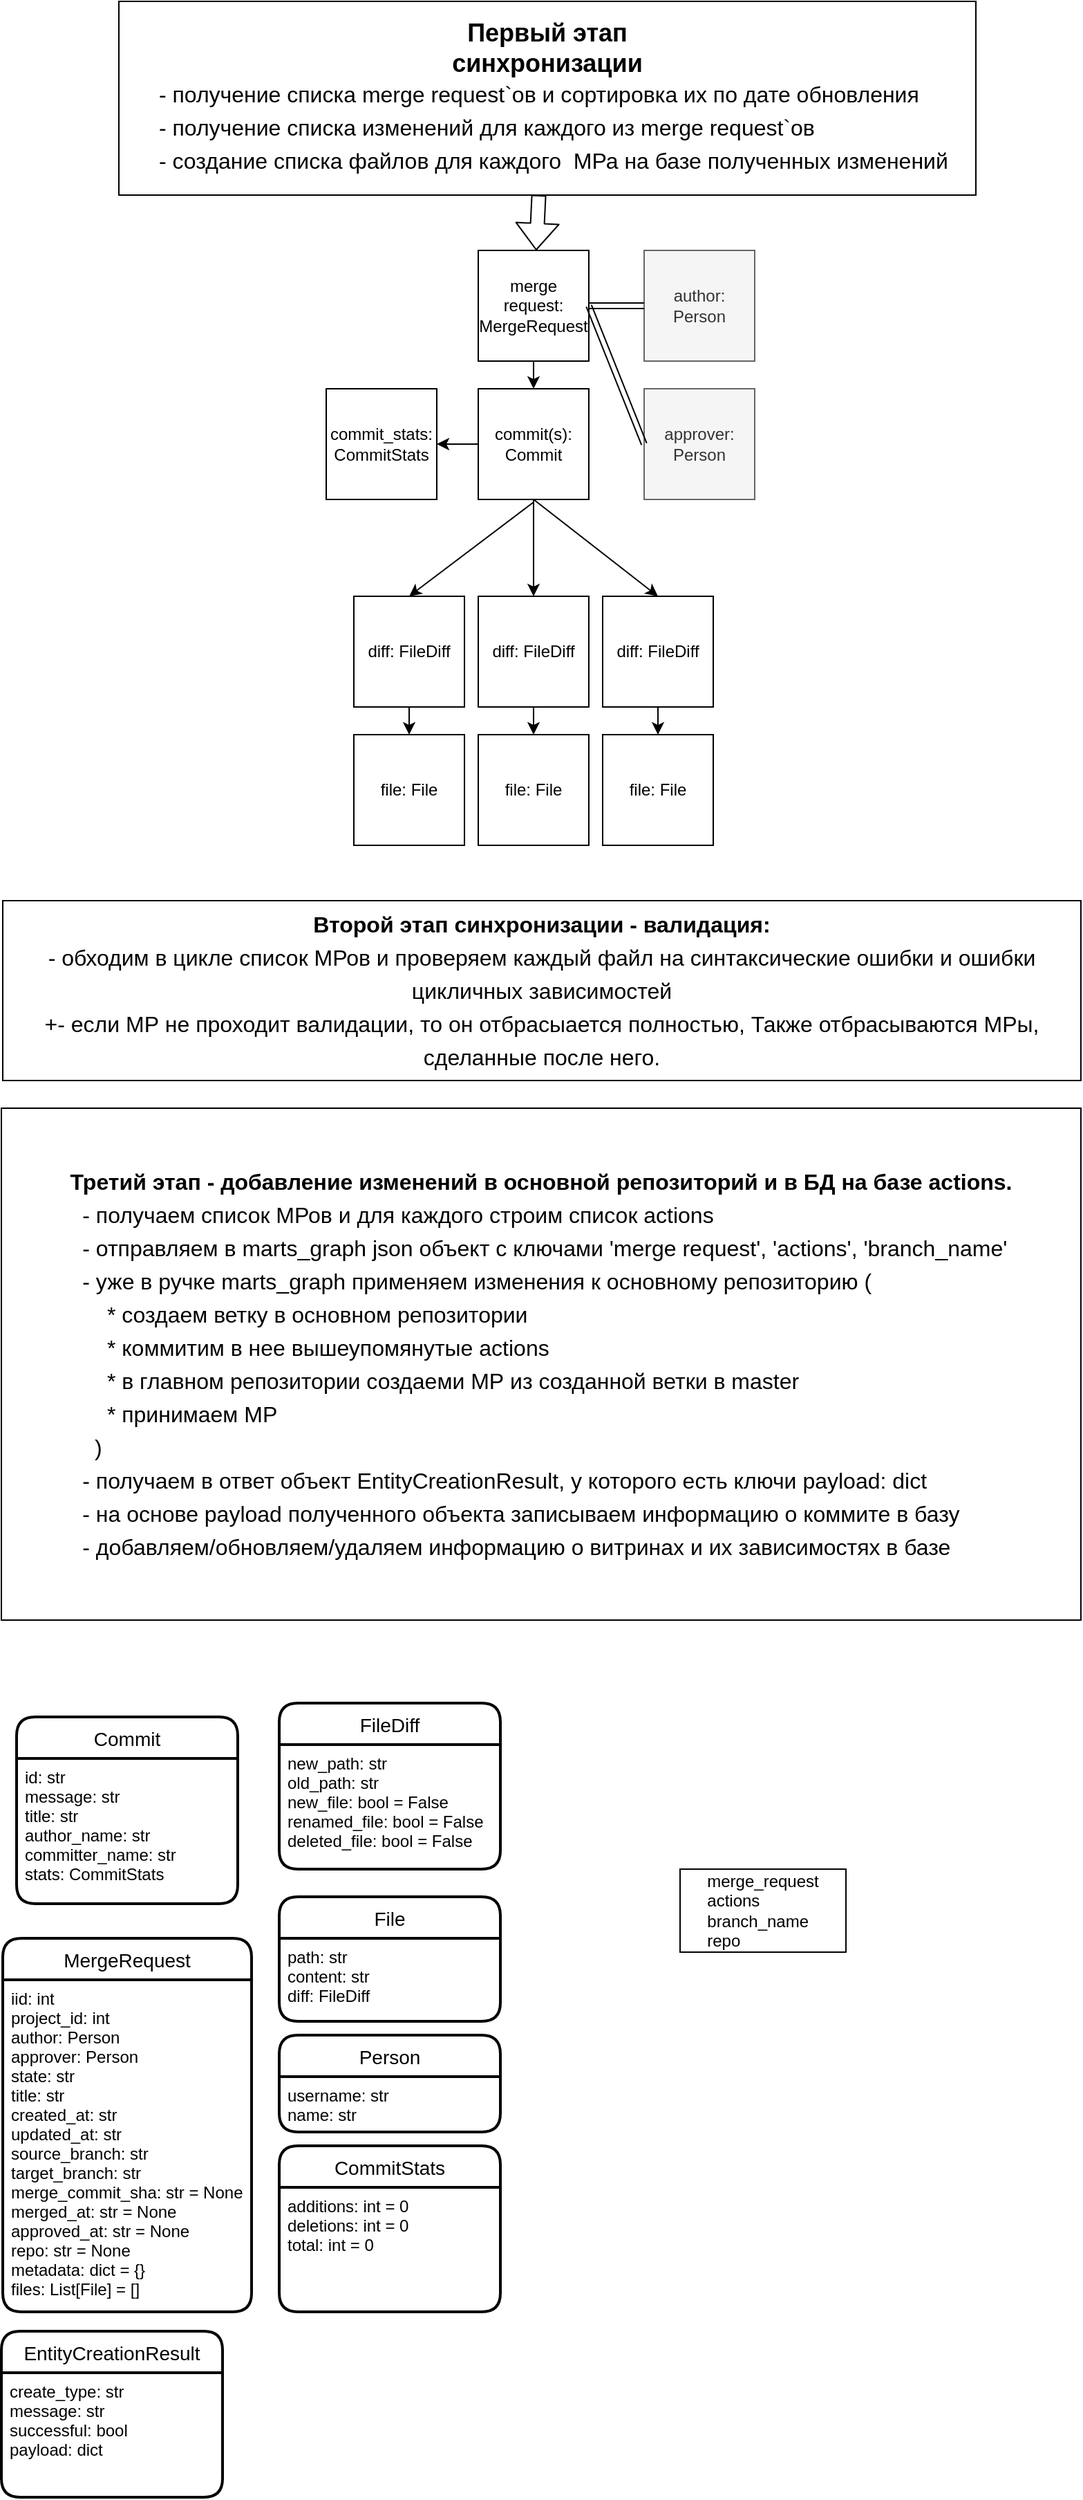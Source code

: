 <mxfile version="14.3.0" type="github"><diagram id="TSWjhEcFIyeh4PJjWzST" name="Page-1"><mxGraphModel dx="1176" dy="634" grid="1" gridSize="10" guides="1" tooltips="1" connect="1" arrows="1" fold="1" page="1" pageScale="1" pageWidth="827" pageHeight="1169" math="0" shadow="0"><root><mxCell id="0"/><mxCell id="1" parent="0"/><mxCell id="SslZBvkEl2Y0TlF9fS00-1" value="merge request: MergeRequest" style="whiteSpace=wrap;html=1;aspect=fixed;" parent="1" vertex="1"><mxGeometry x="364" y="190" width="80" height="80" as="geometry"/></mxCell><mxCell id="SslZBvkEl2Y0TlF9fS00-3" value="commit(s): Commit" style="whiteSpace=wrap;html=1;aspect=fixed;" parent="1" vertex="1"><mxGeometry x="364" y="290" width="80" height="80" as="geometry"/></mxCell><mxCell id="SslZBvkEl2Y0TlF9fS00-5" value="author: Person&lt;br&gt;" style="whiteSpace=wrap;html=1;aspect=fixed;fillColor=#f5f5f5;strokeColor=#666666;fontColor=#333333;" parent="1" vertex="1"><mxGeometry x="484" y="190" width="80" height="80" as="geometry"/></mxCell><mxCell id="SslZBvkEl2Y0TlF9fS00-8" value="commit_stats: CommitStats&lt;br&gt;" style="whiteSpace=wrap;html=1;aspect=fixed;" parent="1" vertex="1"><mxGeometry x="254" y="290" width="80" height="80" as="geometry"/></mxCell><mxCell id="SslZBvkEl2Y0TlF9fS00-18" value="approver: Person&lt;br&gt;" style="whiteSpace=wrap;html=1;aspect=fixed;fillColor=#f5f5f5;strokeColor=#666666;fontColor=#333333;" parent="1" vertex="1"><mxGeometry x="484" y="290" width="80" height="80" as="geometry"/></mxCell><mxCell id="SslZBvkEl2Y0TlF9fS00-19" value="" style="shape=link;html=1;entryX=0;entryY=0.5;entryDx=0;entryDy=0;exitX=1;exitY=0.5;exitDx=0;exitDy=0;" parent="1" source="SslZBvkEl2Y0TlF9fS00-1" target="SslZBvkEl2Y0TlF9fS00-18" edge="1"><mxGeometry width="100" relative="1" as="geometry"><mxPoint x="514" y="360" as="sourcePoint"/><mxPoint x="614" y="360" as="targetPoint"/></mxGeometry></mxCell><mxCell id="SslZBvkEl2Y0TlF9fS00-20" value="" style="shape=link;html=1;entryX=0;entryY=0.5;entryDx=0;entryDy=0;exitX=1;exitY=0.5;exitDx=0;exitDy=0;" parent="1" source="SslZBvkEl2Y0TlF9fS00-1" target="SslZBvkEl2Y0TlF9fS00-5" edge="1"><mxGeometry width="100" relative="1" as="geometry"><mxPoint x="404" y="540" as="sourcePoint"/><mxPoint x="504" y="540" as="targetPoint"/></mxGeometry></mxCell><mxCell id="SslZBvkEl2Y0TlF9fS00-24" value="file: File" style="whiteSpace=wrap;html=1;aspect=fixed;" parent="1" vertex="1"><mxGeometry x="274" y="540" width="80" height="80" as="geometry"/></mxCell><mxCell id="SslZBvkEl2Y0TlF9fS00-25" value="diff: FileDiff" style="whiteSpace=wrap;html=1;aspect=fixed;" parent="1" vertex="1"><mxGeometry x="274" y="440" width="80" height="80" as="geometry"/></mxCell><mxCell id="SslZBvkEl2Y0TlF9fS00-31" value="MergeRequest" style="swimlane;childLayout=stackLayout;horizontal=1;startSize=30;horizontalStack=0;rounded=1;fontSize=14;fontStyle=0;strokeWidth=2;resizeParent=0;resizeLast=1;shadow=0;dashed=0;align=center;" parent="1" vertex="1"><mxGeometry x="20" y="1410" width="180" height="270" as="geometry"/></mxCell><mxCell id="SslZBvkEl2Y0TlF9fS00-32" value="iid: int&#xa;project_id: int&#xa;author: Person&#xa;approver: Person&#xa;state: str&#xa;title: str&#xa;created_at: str&#xa;updated_at: str&#xa;source_branch: str&#xa;target_branch: str&#xa;merge_commit_sha: str = None&#xa;merged_at: str = None&#xa;approved_at: str = None&#xa;repo: str = None&#xa;metadata: dict = {}&#xa;files: List[File] = []" style="align=left;strokeColor=none;fillColor=none;spacingLeft=4;fontSize=12;verticalAlign=top;resizable=0;rotatable=0;part=1;" parent="SslZBvkEl2Y0TlF9fS00-31" vertex="1"><mxGeometry y="30" width="180" height="240" as="geometry"/></mxCell><mxCell id="SslZBvkEl2Y0TlF9fS00-34" value="Person" style="swimlane;childLayout=stackLayout;horizontal=1;startSize=30;horizontalStack=0;rounded=1;fontSize=14;fontStyle=0;strokeWidth=2;resizeParent=0;resizeLast=1;shadow=0;dashed=0;align=center;" parent="1" vertex="1"><mxGeometry x="220" y="1480" width="160" height="70" as="geometry"/></mxCell><mxCell id="SslZBvkEl2Y0TlF9fS00-35" value="username: str&#xa;name: str" style="align=left;strokeColor=none;fillColor=none;spacingLeft=4;fontSize=12;verticalAlign=top;resizable=0;rotatable=0;part=1;" parent="SslZBvkEl2Y0TlF9fS00-34" vertex="1"><mxGeometry y="30" width="160" height="40" as="geometry"/></mxCell><mxCell id="SslZBvkEl2Y0TlF9fS00-36" style="edgeStyle=orthogonalEdgeStyle;rounded=0;orthogonalLoop=1;jettySize=auto;html=1;exitX=0.5;exitY=1;exitDx=0;exitDy=0;" parent="SslZBvkEl2Y0TlF9fS00-34" source="SslZBvkEl2Y0TlF9fS00-35" target="SslZBvkEl2Y0TlF9fS00-35" edge="1"><mxGeometry relative="1" as="geometry"/></mxCell><mxCell id="SslZBvkEl2Y0TlF9fS00-37" value="File" style="swimlane;childLayout=stackLayout;horizontal=1;startSize=30;horizontalStack=0;rounded=1;fontSize=14;fontStyle=0;strokeWidth=2;resizeParent=0;resizeLast=1;shadow=0;dashed=0;align=center;" parent="1" vertex="1"><mxGeometry x="220" y="1380" width="160" height="90" as="geometry"/></mxCell><mxCell id="SslZBvkEl2Y0TlF9fS00-38" value="path: str&#xa;content: str&#xa;diff: FileDiff" style="align=left;strokeColor=none;fillColor=none;spacingLeft=4;fontSize=12;verticalAlign=top;resizable=0;rotatable=0;part=1;" parent="SslZBvkEl2Y0TlF9fS00-37" vertex="1"><mxGeometry y="30" width="160" height="60" as="geometry"/></mxCell><mxCell id="SslZBvkEl2Y0TlF9fS00-39" value="FileDiff" style="swimlane;childLayout=stackLayout;horizontal=1;startSize=30;horizontalStack=0;rounded=1;fontSize=14;fontStyle=0;strokeWidth=2;resizeParent=0;resizeLast=1;shadow=0;dashed=0;align=center;" parent="1" vertex="1"><mxGeometry x="220" y="1240" width="160" height="120" as="geometry"/></mxCell><mxCell id="SslZBvkEl2Y0TlF9fS00-40" value="new_path: str&#xa;    old_path: str&#xa;    new_file: bool = False&#xa;    renamed_file: bool = False&#xa;    deleted_file: bool = False" style="align=left;strokeColor=none;fillColor=none;spacingLeft=4;fontSize=12;verticalAlign=top;resizable=0;rotatable=0;part=1;" parent="SslZBvkEl2Y0TlF9fS00-39" vertex="1"><mxGeometry y="30" width="160" height="90" as="geometry"/></mxCell><mxCell id="SslZBvkEl2Y0TlF9fS00-41" value="CommitStats" style="swimlane;childLayout=stackLayout;horizontal=1;startSize=30;horizontalStack=0;rounded=1;fontSize=14;fontStyle=0;strokeWidth=2;resizeParent=0;resizeLast=1;shadow=0;dashed=0;align=center;" parent="1" vertex="1"><mxGeometry x="220" y="1560" width="160" height="120" as="geometry"/></mxCell><mxCell id="SslZBvkEl2Y0TlF9fS00-42" value="    additions: int = 0&#xa;    deletions: int = 0&#xa;    total: int = 0" style="align=left;strokeColor=none;fillColor=none;spacingLeft=4;fontSize=12;verticalAlign=top;resizable=0;rotatable=0;part=1;" parent="SslZBvkEl2Y0TlF9fS00-41" vertex="1"><mxGeometry y="30" width="160" height="90" as="geometry"/></mxCell><mxCell id="SslZBvkEl2Y0TlF9fS00-43" value="Commit" style="swimlane;childLayout=stackLayout;horizontal=1;startSize=30;horizontalStack=0;rounded=1;fontSize=14;fontStyle=0;strokeWidth=2;resizeParent=0;resizeLast=1;shadow=0;dashed=0;align=center;" parent="1" vertex="1"><mxGeometry x="30" y="1250" width="160" height="135" as="geometry"/></mxCell><mxCell id="SslZBvkEl2Y0TlF9fS00-44" value="    id: str&#xa;    message: str&#xa;    title: str&#xa;    author_name: str&#xa;    committer_name: str&#xa;    stats: CommitStats" style="align=left;strokeColor=none;fillColor=none;spacingLeft=4;fontSize=12;verticalAlign=top;resizable=0;rotatable=0;part=1;" parent="SslZBvkEl2Y0TlF9fS00-43" vertex="1"><mxGeometry y="30" width="160" height="105" as="geometry"/></mxCell><mxCell id="SslZBvkEl2Y0TlF9fS00-58" value="" style="endArrow=classic;html=1;entryX=0.5;entryY=0;entryDx=0;entryDy=0;" parent="1" target="SslZBvkEl2Y0TlF9fS00-25" edge="1"><mxGeometry width="50" height="50" relative="1" as="geometry"><mxPoint x="404" y="372" as="sourcePoint"/><mxPoint x="308" y="420" as="targetPoint"/></mxGeometry></mxCell><mxCell id="SslZBvkEl2Y0TlF9fS00-59" value="" style="endArrow=classic;html=1;entryX=0.5;entryY=0;entryDx=0;entryDy=0;exitX=0.5;exitY=1;exitDx=0;exitDy=0;" parent="1" source="SslZBvkEl2Y0TlF9fS00-25" target="SslZBvkEl2Y0TlF9fS00-24" edge="1"><mxGeometry width="50" height="50" relative="1" as="geometry"><mxPoint x="-6" y="490" as="sourcePoint"/><mxPoint x="44" y="440" as="targetPoint"/></mxGeometry></mxCell><mxCell id="SslZBvkEl2Y0TlF9fS00-60" value="" style="endArrow=classic;html=1;exitX=0.5;exitY=1;exitDx=0;exitDy=0;entryX=0.5;entryY=0;entryDx=0;entryDy=0;" parent="1" source="SslZBvkEl2Y0TlF9fS00-1" target="SslZBvkEl2Y0TlF9fS00-3" edge="1"><mxGeometry width="50" height="50" relative="1" as="geometry"><mxPoint x="238" y="335" as="sourcePoint"/><mxPoint x="288" y="285" as="targetPoint"/></mxGeometry></mxCell><mxCell id="SslZBvkEl2Y0TlF9fS00-61" value="" style="endArrow=classic;html=1;entryX=0.5;entryY=0;entryDx=0;entryDy=0;exitX=0.5;exitY=1;exitDx=0;exitDy=0;" parent="1" source="SslZBvkEl2Y0TlF9fS00-3" edge="1"><mxGeometry width="50" height="50" relative="1" as="geometry"><mxPoint x="184" y="480" as="sourcePoint"/><mxPoint x="404" y="440" as="targetPoint"/></mxGeometry></mxCell><mxCell id="SslZBvkEl2Y0TlF9fS00-63" value="" style="endArrow=classic;html=1;exitX=0.5;exitY=1;exitDx=0;exitDy=0;entryX=0.5;entryY=0;entryDx=0;entryDy=0;" parent="1" source="SslZBvkEl2Y0TlF9fS00-3" edge="1"><mxGeometry width="50" height="50" relative="1" as="geometry"><mxPoint x="-6" y="490" as="sourcePoint"/><mxPoint x="494" y="440" as="targetPoint"/></mxGeometry></mxCell><mxCell id="SslZBvkEl2Y0TlF9fS00-64" value="file: File" style="whiteSpace=wrap;html=1;aspect=fixed;" parent="1" vertex="1"><mxGeometry x="364" y="540" width="80" height="80" as="geometry"/></mxCell><mxCell id="SslZBvkEl2Y0TlF9fS00-65" value="diff: FileDiff" style="whiteSpace=wrap;html=1;aspect=fixed;" parent="1" vertex="1"><mxGeometry x="364" y="440" width="80" height="80" as="geometry"/></mxCell><mxCell id="SslZBvkEl2Y0TlF9fS00-66" value="" style="endArrow=classic;html=1;entryX=0.5;entryY=0;entryDx=0;entryDy=0;exitX=0.5;exitY=1;exitDx=0;exitDy=0;" parent="1" source="SslZBvkEl2Y0TlF9fS00-65" target="SslZBvkEl2Y0TlF9fS00-64" edge="1"><mxGeometry width="50" height="50" relative="1" as="geometry"><mxPoint x="84" y="490" as="sourcePoint"/><mxPoint x="134" y="440" as="targetPoint"/></mxGeometry></mxCell><mxCell id="SslZBvkEl2Y0TlF9fS00-67" value="file: File" style="whiteSpace=wrap;html=1;aspect=fixed;" parent="1" vertex="1"><mxGeometry x="454" y="540" width="80" height="80" as="geometry"/></mxCell><mxCell id="SslZBvkEl2Y0TlF9fS00-68" value="diff: FileDiff" style="whiteSpace=wrap;html=1;aspect=fixed;" parent="1" vertex="1"><mxGeometry x="454" y="440" width="80" height="80" as="geometry"/></mxCell><mxCell id="SslZBvkEl2Y0TlF9fS00-69" value="" style="endArrow=classic;html=1;entryX=0.5;entryY=0;entryDx=0;entryDy=0;exitX=0.5;exitY=1;exitDx=0;exitDy=0;" parent="1" source="SslZBvkEl2Y0TlF9fS00-68" target="SslZBvkEl2Y0TlF9fS00-67" edge="1"><mxGeometry width="50" height="50" relative="1" as="geometry"><mxPoint x="174" y="490" as="sourcePoint"/><mxPoint x="224" y="440" as="targetPoint"/></mxGeometry></mxCell><mxCell id="SslZBvkEl2Y0TlF9fS00-72" value="" style="shape=flexArrow;endArrow=classic;html=1;exitX=0.49;exitY=1;exitDx=0;exitDy=0;exitPerimeter=0;" parent="1" source="SslZBvkEl2Y0TlF9fS00-82" target="SslZBvkEl2Y0TlF9fS00-1" edge="1"><mxGeometry width="50" height="50" relative="1" as="geometry"><mxPoint x="274" y="750" as="sourcePoint"/><mxPoint x="644" y="310" as="targetPoint"/></mxGeometry></mxCell><mxCell id="SslZBvkEl2Y0TlF9fS00-81" value="&lt;div style=&quot;text-align: justify&quot;&gt;merge_request&lt;/div&gt;&lt;div style=&quot;text-align: justify&quot;&gt;actions&lt;/div&gt;&lt;div style=&quot;text-align: justify&quot;&gt;branch_name&lt;/div&gt;&lt;div&gt;&lt;div style=&quot;text-align: justify&quot;&gt;repo&lt;/div&gt;&lt;/div&gt;" style="rounded=0;whiteSpace=wrap;html=1;align=center;" parent="1" vertex="1"><mxGeometry x="510" y="1360" width="120" height="60" as="geometry"/></mxCell><mxCell id="SslZBvkEl2Y0TlF9fS00-82" value="&lt;div style=&quot;font-size: 18px&quot;&gt;&lt;b style=&quot;background-color: rgb(255 , 255 , 255)&quot;&gt;&lt;font style=&quot;font-size: 18px&quot;&gt;Первый этап&lt;/font&gt;&lt;/b&gt;&lt;/div&gt;&lt;b style=&quot;text-align: left ; background-color: rgb(255 , 255 , 255) ; font-size: 18px&quot;&gt;&lt;div style=&quot;text-align: center&quot;&gt;&lt;b&gt;&lt;font style=&quot;font-size: 18px&quot;&gt;синхронизации&lt;/font&gt;&lt;/b&gt;&lt;/div&gt;&lt;/b&gt;&lt;div style=&quot;text-align: left ; font-size: 16px ; line-height: 24px&quot;&gt;&lt;div&gt;&lt;span style=&quot;background-color: rgb(255 , 255 , 255)&quot;&gt;&amp;nbsp; - получение списка merge request`ов и сортировка их по дате обновления&lt;/span&gt;&lt;/div&gt;&lt;div&gt;&lt;span style=&quot;background-color: rgb(255 , 255 , 255)&quot;&gt;&amp;nbsp; - получение списка изменений для каждого из merge request`ов&lt;/span&gt;&lt;/div&gt;&lt;div&gt;&lt;span style=&quot;background-color: rgb(255 , 255 , 255)&quot;&gt;&amp;nbsp; - создание списка файлов для каждого &amp;nbsp;МРа на базе полученных изменений&lt;/span&gt;&lt;/div&gt;&lt;/div&gt;" style="rounded=0;whiteSpace=wrap;html=1;" parent="1" vertex="1"><mxGeometry x="104" y="10" width="620" height="140" as="geometry"/></mxCell><mxCell id="SslZBvkEl2Y0TlF9fS00-83" value="" style="endArrow=classic;html=1;exitX=0;exitY=0.5;exitDx=0;exitDy=0;entryX=1;entryY=0.5;entryDx=0;entryDy=0;" parent="1" source="SslZBvkEl2Y0TlF9fS00-3" target="SslZBvkEl2Y0TlF9fS00-8" edge="1"><mxGeometry width="50" height="50" relative="1" as="geometry"><mxPoint x="134" y="500" as="sourcePoint"/><mxPoint x="184" y="450" as="targetPoint"/></mxGeometry></mxCell><mxCell id="SslZBvkEl2Y0TlF9fS00-85" value="&lt;div style=&quot;font-size: 16px ; line-height: 24px&quot;&gt;&lt;div&gt;&lt;span style=&quot;background-color: rgb(255 , 255 , 255)&quot;&gt;&lt;b&gt;Второй этап синхронизации - валидация:&lt;/b&gt;&lt;/span&gt;&lt;/div&gt;&lt;div&gt;&lt;span style=&quot;background-color: rgb(255 , 255 , 255)&quot;&gt; - обходим в цикле список МРов и проверяем каждый файл на синтаксические ошибки и ошибки цикличных зависимостей&lt;/span&gt;&lt;/div&gt;&lt;div&gt;&lt;span style=&quot;background-color: rgb(255 , 255 , 255)&quot;&gt; +- если МР не проходит валидации, то он отбрасыается полностью, Также отбрасываются МРы, сделанные после него.&lt;/span&gt;&lt;/div&gt;&lt;/div&gt;" style="rounded=0;whiteSpace=wrap;html=1;" parent="1" vertex="1"><mxGeometry x="20" y="660" width="780" height="130" as="geometry"/></mxCell><mxCell id="SslZBvkEl2Y0TlF9fS00-86" value="&lt;div style=&quot;font-size: 16px ; line-height: 24px&quot;&gt;&lt;div&gt;&lt;span style=&quot;background-color: rgb(255 , 255 , 255)&quot;&gt;&lt;b&gt;Третий этап - добавление изменений в основной репозиторий и в БД на базе actions.&lt;/b&gt;&lt;/span&gt;&lt;/div&gt;&lt;div style=&quot;text-align: left&quot;&gt;&lt;span style=&quot;background-color: rgb(255 , 255 , 255)&quot;&gt;&amp;nbsp; - получаем список МРов и для каждого строим список actions&lt;/span&gt;&lt;/div&gt;&lt;div style=&quot;text-align: left&quot;&gt;&lt;span style=&quot;background-color: rgb(255 , 255 , 255)&quot;&gt;&amp;nbsp; - отправляем в marts_graph json объект с ключами 'merge request', 'actions', 'branch_name'&lt;/span&gt;&lt;/div&gt;&lt;div style=&quot;text-align: left&quot;&gt;&lt;span style=&quot;background-color: rgb(255 , 255 , 255)&quot;&gt;&amp;nbsp; - уже в ручке marts_graph применяем изменения к основному репозиторию (&lt;/span&gt;&lt;/div&gt;&lt;div style=&quot;text-align: left&quot;&gt;&lt;span style=&quot;background-color: rgb(255 , 255 , 255)&quot;&gt;&amp;nbsp; &amp;nbsp; &amp;nbsp; * создаем ветку в основном репозитории&lt;/span&gt;&lt;/div&gt;&lt;div style=&quot;text-align: left&quot;&gt;&lt;span style=&quot;background-color: rgb(255 , 255 , 255)&quot;&gt;&amp;nbsp; &amp;nbsp; &amp;nbsp; * коммитим в нее вышеупомянутые actions&lt;/span&gt;&lt;/div&gt;&lt;div style=&quot;text-align: left&quot;&gt;&lt;span style=&quot;background-color: rgb(255 , 255 , 255)&quot;&gt;&amp;nbsp; &amp;nbsp; &amp;nbsp; * в главном репозитории создаеми МР из созданной ветки в master&lt;/span&gt;&lt;/div&gt;&lt;div style=&quot;text-align: left&quot;&gt;&lt;span style=&quot;background-color: rgb(255 , 255 , 255)&quot;&gt;&amp;nbsp; &amp;nbsp; &amp;nbsp; * принимаем МР&lt;/span&gt;&lt;/div&gt;&lt;div style=&quot;text-align: left&quot;&gt;&lt;span style=&quot;background-color: rgb(255 , 255 , 255)&quot;&gt;&amp;nbsp; &amp;nbsp; )&lt;/span&gt;&lt;/div&gt;&lt;div style=&quot;text-align: left&quot;&gt;&lt;span style=&quot;background-color: rgb(255 , 255 , 255)&quot;&gt;&amp;nbsp; - получаем в ответ объект EntityCreationResult, у которого есть ключи payload: dict&amp;nbsp;&lt;/span&gt;&lt;/div&gt;&lt;div style=&quot;text-align: left&quot;&gt;&lt;span style=&quot;background-color: rgb(255 , 255 , 255)&quot;&gt;&amp;nbsp; - на основе payload полученного объекта записываем информацию о коммите в базу&lt;/span&gt;&lt;/div&gt;&lt;div&gt;&lt;div style=&quot;text-align: left&quot;&gt;&lt;span style=&quot;background-color: rgb(255 , 255 , 255)&quot;&gt;&amp;nbsp; - добавляем/обновляем/удаляем информацию о витринах и их зависимостях в базе&lt;/span&gt;&lt;/div&gt;&lt;/div&gt;&lt;/div&gt;" style="rounded=0;whiteSpace=wrap;html=1;" parent="1" vertex="1"><mxGeometry x="19" y="810" width="781" height="370" as="geometry"/></mxCell><mxCell id="SslZBvkEl2Y0TlF9fS00-87" value="EntityCreationResult" style="swimlane;childLayout=stackLayout;horizontal=1;startSize=30;horizontalStack=0;rounded=1;fontSize=14;fontStyle=0;strokeWidth=2;resizeParent=0;resizeLast=1;shadow=0;dashed=0;align=center;" parent="1" vertex="1"><mxGeometry x="19" y="1694" width="160" height="120" as="geometry"/></mxCell><mxCell id="SslZBvkEl2Y0TlF9fS00-88" value="create_type: str&#xa;    message: str&#xa;    successful: bool&#xa;    payload: dict" style="align=left;strokeColor=none;fillColor=none;spacingLeft=4;fontSize=12;verticalAlign=top;resizable=0;rotatable=0;part=1;" parent="SslZBvkEl2Y0TlF9fS00-87" vertex="1"><mxGeometry y="30" width="160" height="90" as="geometry"/></mxCell></root></mxGraphModel></diagram></mxfile>